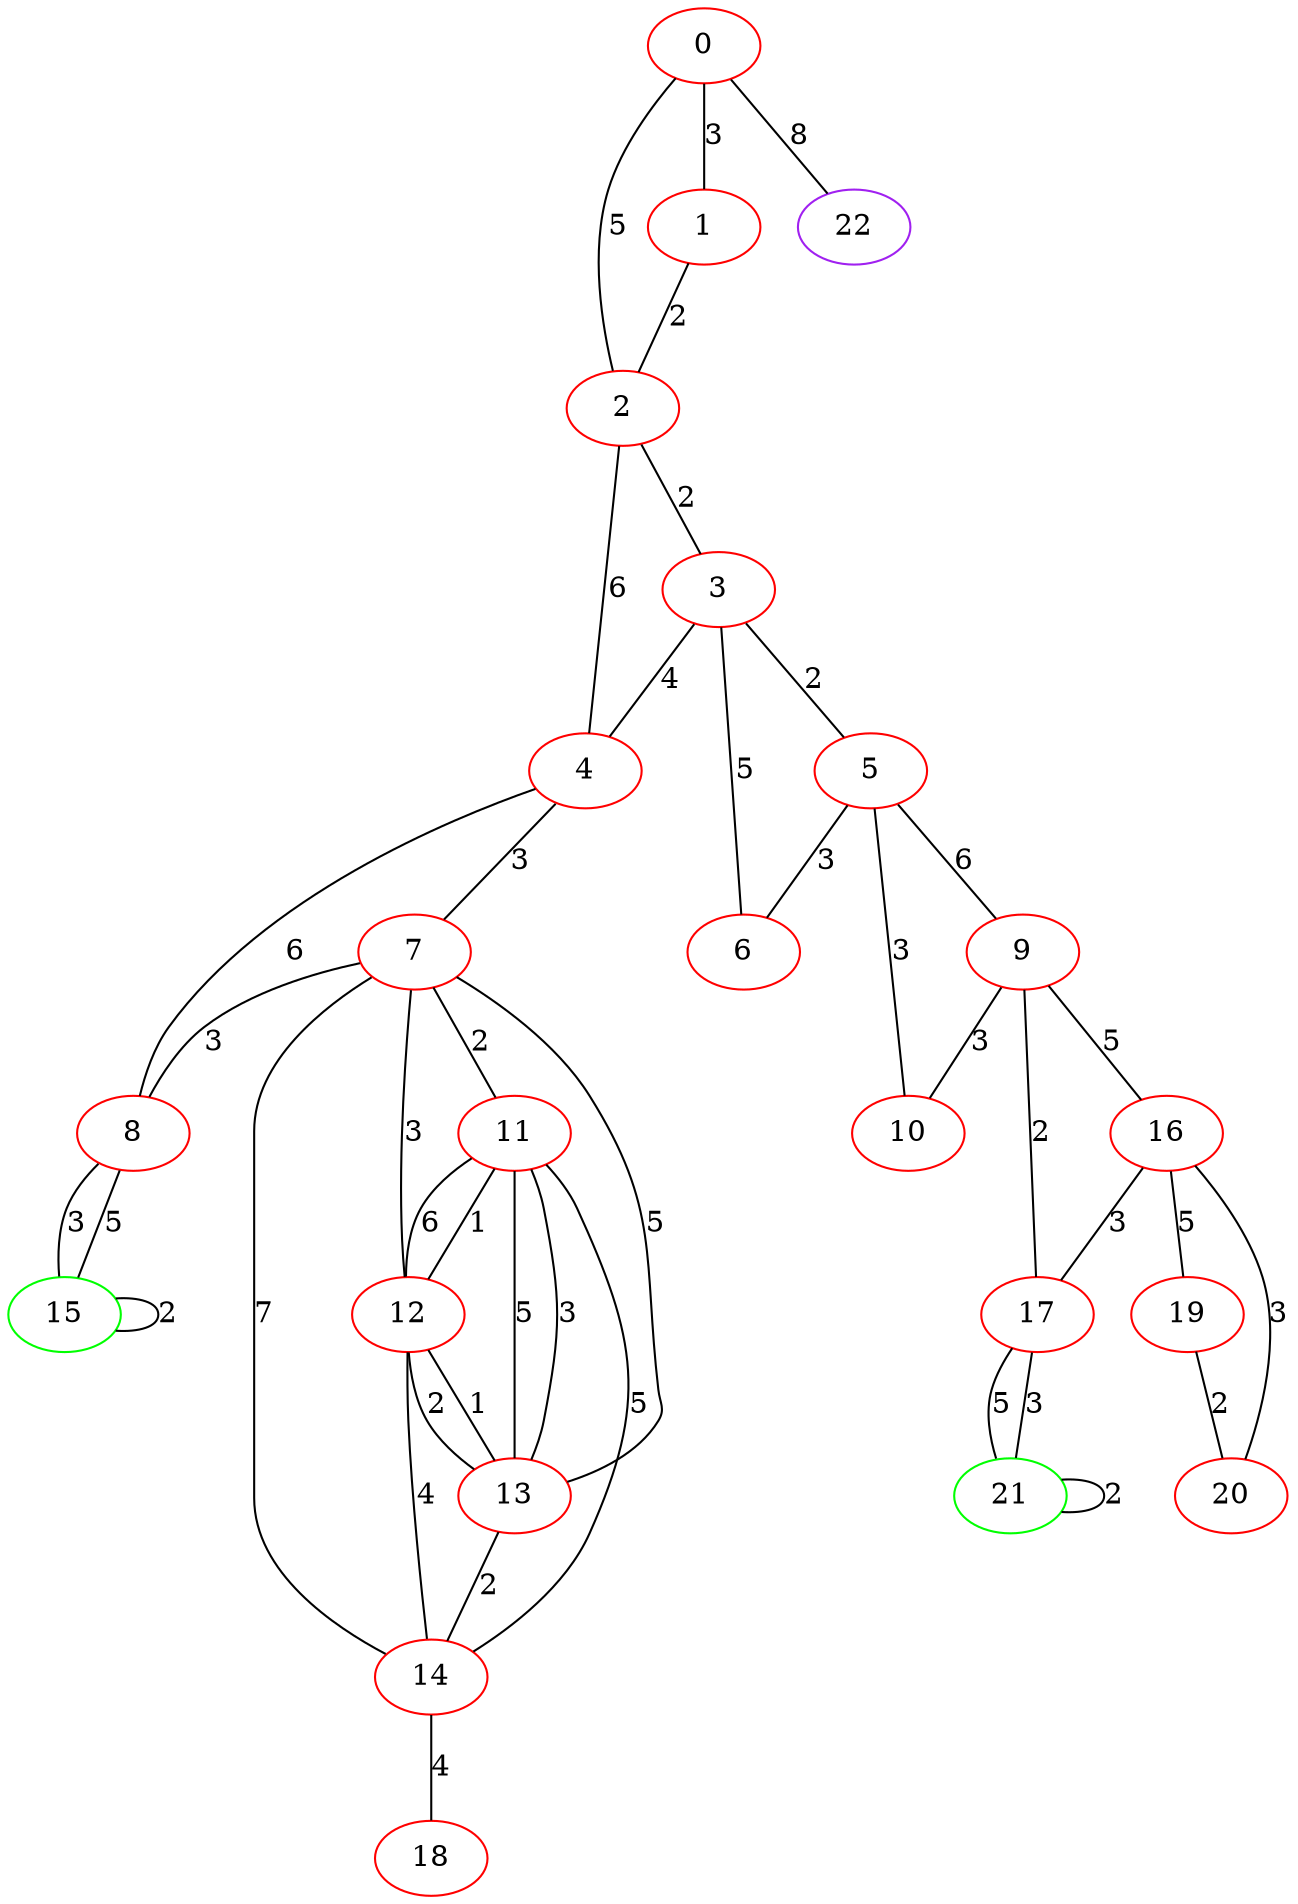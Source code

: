 graph "" {
0 [color=red, weight=1];
1 [color=red, weight=1];
2 [color=red, weight=1];
3 [color=red, weight=1];
4 [color=red, weight=1];
5 [color=red, weight=1];
6 [color=red, weight=1];
7 [color=red, weight=1];
8 [color=red, weight=1];
9 [color=red, weight=1];
10 [color=red, weight=1];
11 [color=red, weight=1];
12 [color=red, weight=1];
13 [color=red, weight=1];
14 [color=red, weight=1];
15 [color=green, weight=2];
16 [color=red, weight=1];
17 [color=red, weight=1];
18 [color=red, weight=1];
19 [color=red, weight=1];
20 [color=red, weight=1];
21 [color=green, weight=2];
22 [color=purple, weight=4];
0 -- 1  [key=0, label=3];
0 -- 2  [key=0, label=5];
0 -- 22  [key=0, label=8];
1 -- 2  [key=0, label=2];
2 -- 3  [key=0, label=2];
2 -- 4  [key=0, label=6];
3 -- 4  [key=0, label=4];
3 -- 5  [key=0, label=2];
3 -- 6  [key=0, label=5];
4 -- 8  [key=0, label=6];
4 -- 7  [key=0, label=3];
5 -- 9  [key=0, label=6];
5 -- 10  [key=0, label=3];
5 -- 6  [key=0, label=3];
7 -- 8  [key=0, label=3];
7 -- 11  [key=0, label=2];
7 -- 12  [key=0, label=3];
7 -- 13  [key=0, label=5];
7 -- 14  [key=0, label=7];
8 -- 15  [key=0, label=3];
8 -- 15  [key=1, label=5];
9 -- 16  [key=0, label=5];
9 -- 17  [key=0, label=2];
9 -- 10  [key=0, label=3];
11 -- 12  [key=0, label=6];
11 -- 12  [key=1, label=1];
11 -- 13  [key=0, label=5];
11 -- 13  [key=1, label=3];
11 -- 14  [key=0, label=5];
12 -- 13  [key=0, label=1];
12 -- 13  [key=1, label=2];
12 -- 14  [key=0, label=4];
13 -- 14  [key=0, label=2];
14 -- 18  [key=0, label=4];
15 -- 15  [key=0, label=2];
16 -- 19  [key=0, label=5];
16 -- 20  [key=0, label=3];
16 -- 17  [key=0, label=3];
17 -- 21  [key=0, label=3];
17 -- 21  [key=1, label=5];
19 -- 20  [key=0, label=2];
21 -- 21  [key=0, label=2];
}
